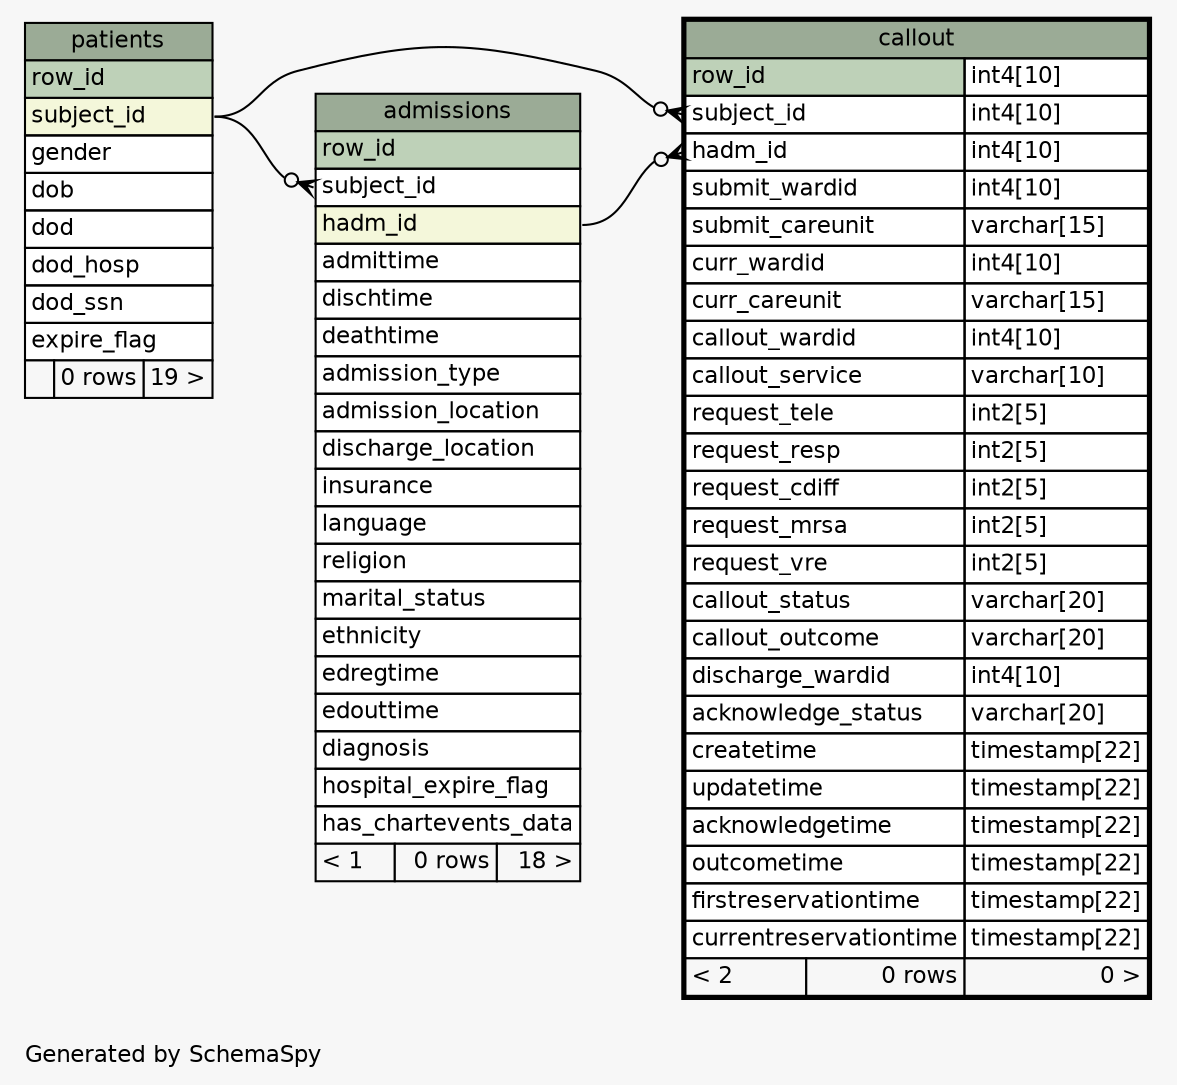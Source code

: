 // dot 2.38.0 on Linux 4.10.0-32-generic
// SchemaSpy rev 590
digraph "oneDegreeRelationshipsDiagram" {
  graph [
    rankdir="RL"
    bgcolor="#f7f7f7"
    label="\nGenerated by SchemaSpy"
    labeljust="l"
    nodesep="0.18"
    ranksep="0.46"
    fontname="Helvetica"
    fontsize="11"
  ];
  node [
    fontname="Helvetica"
    fontsize="11"
    shape="plaintext"
  ];
  edge [
    arrowsize="0.8"
  ];
  "admissions":"subject_id":w -> "patients":"subject_id":e [arrowhead=none dir=back arrowtail=crowodot];
  "callout":"hadm_id":w -> "admissions":"hadm_id":e [arrowhead=none dir=back arrowtail=crowodot];
  "callout":"subject_id":w -> "patients":"subject_id":e [arrowhead=none dir=back arrowtail=crowodot];
  "admissions" [
    label=<
    <TABLE BORDER="0" CELLBORDER="1" CELLSPACING="0" BGCOLOR="#ffffff">
      <TR><TD COLSPAN="3" BGCOLOR="#9bab96" ALIGN="CENTER">admissions</TD></TR>
      <TR><TD PORT="row_id" COLSPAN="3" BGCOLOR="#bed1b8" ALIGN="LEFT">row_id</TD></TR>
      <TR><TD PORT="subject_id" COLSPAN="3" ALIGN="LEFT">subject_id</TD></TR>
      <TR><TD PORT="hadm_id" COLSPAN="3" BGCOLOR="#f4f7da" ALIGN="LEFT">hadm_id</TD></TR>
      <TR><TD PORT="admittime" COLSPAN="3" ALIGN="LEFT">admittime</TD></TR>
      <TR><TD PORT="dischtime" COLSPAN="3" ALIGN="LEFT">dischtime</TD></TR>
      <TR><TD PORT="deathtime" COLSPAN="3" ALIGN="LEFT">deathtime</TD></TR>
      <TR><TD PORT="admission_type" COLSPAN="3" ALIGN="LEFT">admission_type</TD></TR>
      <TR><TD PORT="admission_location" COLSPAN="3" ALIGN="LEFT">admission_location</TD></TR>
      <TR><TD PORT="discharge_location" COLSPAN="3" ALIGN="LEFT">discharge_location</TD></TR>
      <TR><TD PORT="insurance" COLSPAN="3" ALIGN="LEFT">insurance</TD></TR>
      <TR><TD PORT="language" COLSPAN="3" ALIGN="LEFT">language</TD></TR>
      <TR><TD PORT="religion" COLSPAN="3" ALIGN="LEFT">religion</TD></TR>
      <TR><TD PORT="marital_status" COLSPAN="3" ALIGN="LEFT">marital_status</TD></TR>
      <TR><TD PORT="ethnicity" COLSPAN="3" ALIGN="LEFT">ethnicity</TD></TR>
      <TR><TD PORT="edregtime" COLSPAN="3" ALIGN="LEFT">edregtime</TD></TR>
      <TR><TD PORT="edouttime" COLSPAN="3" ALIGN="LEFT">edouttime</TD></TR>
      <TR><TD PORT="diagnosis" COLSPAN="3" ALIGN="LEFT">diagnosis</TD></TR>
      <TR><TD PORT="hospital_expire_flag" COLSPAN="3" ALIGN="LEFT">hospital_expire_flag</TD></TR>
      <TR><TD PORT="has_chartevents_data" COLSPAN="3" ALIGN="LEFT">has_chartevents_data</TD></TR>
      <TR><TD ALIGN="LEFT" BGCOLOR="#f7f7f7">&lt; 1</TD><TD ALIGN="RIGHT" BGCOLOR="#f7f7f7">0 rows</TD><TD ALIGN="RIGHT" BGCOLOR="#f7f7f7">18 &gt;</TD></TR>
    </TABLE>>
    URL="admissions.html"
    tooltip="admissions"
  ];
  "callout" [
    label=<
    <TABLE BORDER="2" CELLBORDER="1" CELLSPACING="0" BGCOLOR="#ffffff">
      <TR><TD COLSPAN="3" BGCOLOR="#9bab96" ALIGN="CENTER">callout</TD></TR>
      <TR><TD PORT="row_id" COLSPAN="2" BGCOLOR="#bed1b8" ALIGN="LEFT">row_id</TD><TD PORT="row_id.type" ALIGN="LEFT">int4[10]</TD></TR>
      <TR><TD PORT="subject_id" COLSPAN="2" ALIGN="LEFT">subject_id</TD><TD PORT="subject_id.type" ALIGN="LEFT">int4[10]</TD></TR>
      <TR><TD PORT="hadm_id" COLSPAN="2" ALIGN="LEFT">hadm_id</TD><TD PORT="hadm_id.type" ALIGN="LEFT">int4[10]</TD></TR>
      <TR><TD PORT="submit_wardid" COLSPAN="2" ALIGN="LEFT">submit_wardid</TD><TD PORT="submit_wardid.type" ALIGN="LEFT">int4[10]</TD></TR>
      <TR><TD PORT="submit_careunit" COLSPAN="2" ALIGN="LEFT">submit_careunit</TD><TD PORT="submit_careunit.type" ALIGN="LEFT">varchar[15]</TD></TR>
      <TR><TD PORT="curr_wardid" COLSPAN="2" ALIGN="LEFT">curr_wardid</TD><TD PORT="curr_wardid.type" ALIGN="LEFT">int4[10]</TD></TR>
      <TR><TD PORT="curr_careunit" COLSPAN="2" ALIGN="LEFT">curr_careunit</TD><TD PORT="curr_careunit.type" ALIGN="LEFT">varchar[15]</TD></TR>
      <TR><TD PORT="callout_wardid" COLSPAN="2" ALIGN="LEFT">callout_wardid</TD><TD PORT="callout_wardid.type" ALIGN="LEFT">int4[10]</TD></TR>
      <TR><TD PORT="callout_service" COLSPAN="2" ALIGN="LEFT">callout_service</TD><TD PORT="callout_service.type" ALIGN="LEFT">varchar[10]</TD></TR>
      <TR><TD PORT="request_tele" COLSPAN="2" ALIGN="LEFT">request_tele</TD><TD PORT="request_tele.type" ALIGN="LEFT">int2[5]</TD></TR>
      <TR><TD PORT="request_resp" COLSPAN="2" ALIGN="LEFT">request_resp</TD><TD PORT="request_resp.type" ALIGN="LEFT">int2[5]</TD></TR>
      <TR><TD PORT="request_cdiff" COLSPAN="2" ALIGN="LEFT">request_cdiff</TD><TD PORT="request_cdiff.type" ALIGN="LEFT">int2[5]</TD></TR>
      <TR><TD PORT="request_mrsa" COLSPAN="2" ALIGN="LEFT">request_mrsa</TD><TD PORT="request_mrsa.type" ALIGN="LEFT">int2[5]</TD></TR>
      <TR><TD PORT="request_vre" COLSPAN="2" ALIGN="LEFT">request_vre</TD><TD PORT="request_vre.type" ALIGN="LEFT">int2[5]</TD></TR>
      <TR><TD PORT="callout_status" COLSPAN="2" ALIGN="LEFT">callout_status</TD><TD PORT="callout_status.type" ALIGN="LEFT">varchar[20]</TD></TR>
      <TR><TD PORT="callout_outcome" COLSPAN="2" ALIGN="LEFT">callout_outcome</TD><TD PORT="callout_outcome.type" ALIGN="LEFT">varchar[20]</TD></TR>
      <TR><TD PORT="discharge_wardid" COLSPAN="2" ALIGN="LEFT">discharge_wardid</TD><TD PORT="discharge_wardid.type" ALIGN="LEFT">int4[10]</TD></TR>
      <TR><TD PORT="acknowledge_status" COLSPAN="2" ALIGN="LEFT">acknowledge_status</TD><TD PORT="acknowledge_status.type" ALIGN="LEFT">varchar[20]</TD></TR>
      <TR><TD PORT="createtime" COLSPAN="2" ALIGN="LEFT">createtime</TD><TD PORT="createtime.type" ALIGN="LEFT">timestamp[22]</TD></TR>
      <TR><TD PORT="updatetime" COLSPAN="2" ALIGN="LEFT">updatetime</TD><TD PORT="updatetime.type" ALIGN="LEFT">timestamp[22]</TD></TR>
      <TR><TD PORT="acknowledgetime" COLSPAN="2" ALIGN="LEFT">acknowledgetime</TD><TD PORT="acknowledgetime.type" ALIGN="LEFT">timestamp[22]</TD></TR>
      <TR><TD PORT="outcometime" COLSPAN="2" ALIGN="LEFT">outcometime</TD><TD PORT="outcometime.type" ALIGN="LEFT">timestamp[22]</TD></TR>
      <TR><TD PORT="firstreservationtime" COLSPAN="2" ALIGN="LEFT">firstreservationtime</TD><TD PORT="firstreservationtime.type" ALIGN="LEFT">timestamp[22]</TD></TR>
      <TR><TD PORT="currentreservationtime" COLSPAN="2" ALIGN="LEFT">currentreservationtime</TD><TD PORT="currentreservationtime.type" ALIGN="LEFT">timestamp[22]</TD></TR>
      <TR><TD ALIGN="LEFT" BGCOLOR="#f7f7f7">&lt; 2</TD><TD ALIGN="RIGHT" BGCOLOR="#f7f7f7">0 rows</TD><TD ALIGN="RIGHT" BGCOLOR="#f7f7f7">0 &gt;</TD></TR>
    </TABLE>>
    URL="callout.html"
    tooltip="callout"
  ];
  "patients" [
    label=<
    <TABLE BORDER="0" CELLBORDER="1" CELLSPACING="0" BGCOLOR="#ffffff">
      <TR><TD COLSPAN="3" BGCOLOR="#9bab96" ALIGN="CENTER">patients</TD></TR>
      <TR><TD PORT="row_id" COLSPAN="3" BGCOLOR="#bed1b8" ALIGN="LEFT">row_id</TD></TR>
      <TR><TD PORT="subject_id" COLSPAN="3" BGCOLOR="#f4f7da" ALIGN="LEFT">subject_id</TD></TR>
      <TR><TD PORT="gender" COLSPAN="3" ALIGN="LEFT">gender</TD></TR>
      <TR><TD PORT="dob" COLSPAN="3" ALIGN="LEFT">dob</TD></TR>
      <TR><TD PORT="dod" COLSPAN="3" ALIGN="LEFT">dod</TD></TR>
      <TR><TD PORT="dod_hosp" COLSPAN="3" ALIGN="LEFT">dod_hosp</TD></TR>
      <TR><TD PORT="dod_ssn" COLSPAN="3" ALIGN="LEFT">dod_ssn</TD></TR>
      <TR><TD PORT="expire_flag" COLSPAN="3" ALIGN="LEFT">expire_flag</TD></TR>
      <TR><TD ALIGN="LEFT" BGCOLOR="#f7f7f7">  </TD><TD ALIGN="RIGHT" BGCOLOR="#f7f7f7">0 rows</TD><TD ALIGN="RIGHT" BGCOLOR="#f7f7f7">19 &gt;</TD></TR>
    </TABLE>>
    URL="patients.html"
    tooltip="patients"
  ];
}
